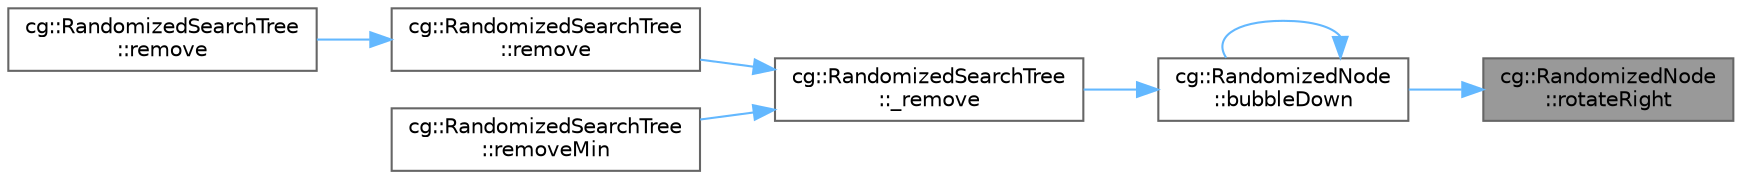 digraph "cg::RandomizedNode::rotateRight"
{
 // LATEX_PDF_SIZE
  bgcolor="transparent";
  edge [fontname=Helvetica,fontsize=10,labelfontname=Helvetica,labelfontsize=10];
  node [fontname=Helvetica,fontsize=10,shape=box,height=0.2,width=0.4];
  rankdir="RL";
  Node1 [id="Node000001",label="cg::RandomizedNode\l::rotateRight",height=0.2,width=0.4,color="gray40", fillcolor="grey60", style="filled", fontcolor="black",tooltip=" "];
  Node1 -> Node2 [id="edge1_Node000001_Node000002",dir="back",color="steelblue1",style="solid",tooltip=" "];
  Node2 [id="Node000002",label="cg::RandomizedNode\l::bubbleDown",height=0.2,width=0.4,color="grey40", fillcolor="white", style="filled",URL="$classcg_1_1_randomized_node.html#aa46a405a0ce92f52b2ff11bc19be3aba",tooltip=" "];
  Node2 -> Node3 [id="edge2_Node000002_Node000003",dir="back",color="steelblue1",style="solid",tooltip=" "];
  Node3 [id="Node000003",label="cg::RandomizedSearchTree\l::_remove",height=0.2,width=0.4,color="grey40", fillcolor="white", style="filled",URL="$classcg_1_1_randomized_search_tree.html#a8f0f9b733ed2f62a0066a2335eacafe1",tooltip=" "];
  Node3 -> Node4 [id="edge3_Node000003_Node000004",dir="back",color="steelblue1",style="solid",tooltip=" "];
  Node4 [id="Node000004",label="cg::RandomizedSearchTree\l::remove",height=0.2,width=0.4,color="grey40", fillcolor="white", style="filled",URL="$classcg_1_1_randomized_search_tree.html#a8a8875f308f96595581dbd8003fae75e",tooltip=" "];
  Node4 -> Node5 [id="edge4_Node000004_Node000005",dir="back",color="steelblue1",style="solid",tooltip=" "];
  Node5 [id="Node000005",label="cg::RandomizedSearchTree\l::remove",height=0.2,width=0.4,color="grey40", fillcolor="white", style="filled",URL="$classcg_1_1_randomized_search_tree.html#a878b95ff70c4fd8525d40b5981cd3ece",tooltip=" "];
  Node3 -> Node6 [id="edge5_Node000003_Node000006",dir="back",color="steelblue1",style="solid",tooltip=" "];
  Node6 [id="Node000006",label="cg::RandomizedSearchTree\l::removeMin",height=0.2,width=0.4,color="grey40", fillcolor="white", style="filled",URL="$classcg_1_1_randomized_search_tree.html#a238c3c97953ff494a85d3c391f0e4c73",tooltip=" "];
  Node2 -> Node2 [id="edge6_Node000002_Node000002",dir="back",color="steelblue1",style="solid",tooltip=" "];
}
